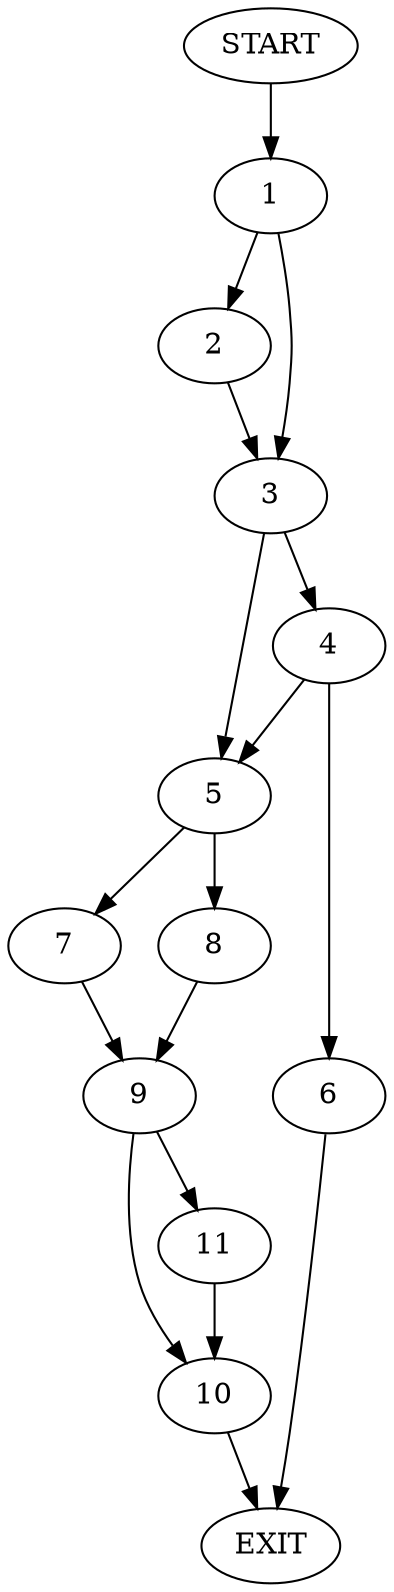 digraph {
0 [label="START"]
12 [label="EXIT"]
0 -> 1
1 -> 2
1 -> 3
3 -> 4
3 -> 5
2 -> 3
4 -> 6
4 -> 5
5 -> 7
5 -> 8
6 -> 12
7 -> 9
8 -> 9
9 -> 10
9 -> 11
11 -> 10
10 -> 12
}
